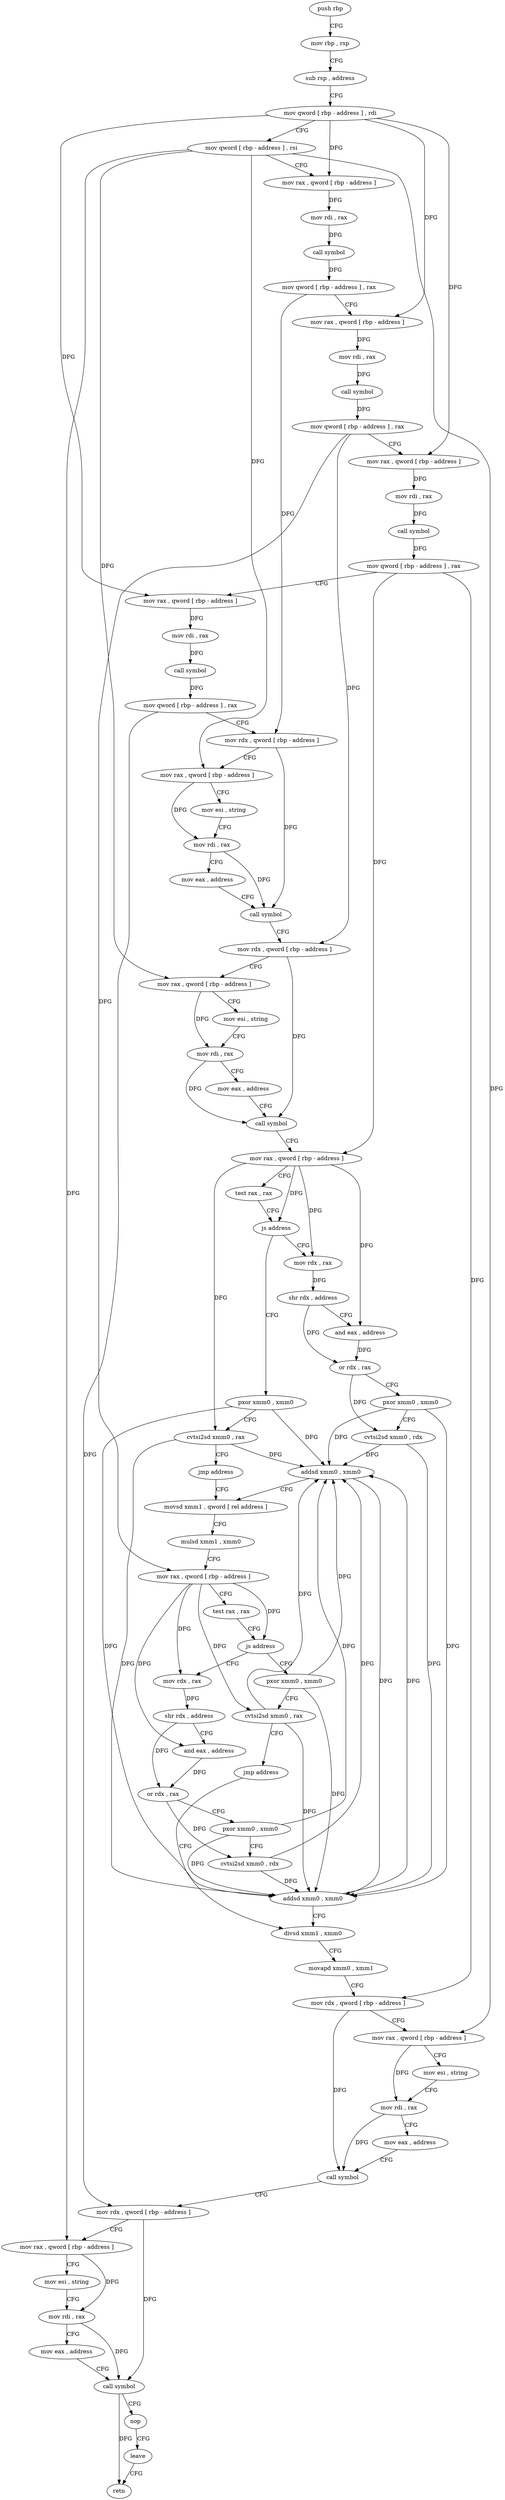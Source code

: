 digraph "func" {
"4303737" [label = "push rbp" ]
"4303738" [label = "mov rbp , rsp" ]
"4303741" [label = "sub rsp , address" ]
"4303745" [label = "mov qword [ rbp - address ] , rdi" ]
"4303749" [label = "mov qword [ rbp - address ] , rsi" ]
"4303753" [label = "mov rax , qword [ rbp - address ]" ]
"4303757" [label = "mov rdi , rax" ]
"4303760" [label = "call symbol" ]
"4303765" [label = "mov qword [ rbp - address ] , rax" ]
"4303769" [label = "mov rax , qword [ rbp - address ]" ]
"4303773" [label = "mov rdi , rax" ]
"4303776" [label = "call symbol" ]
"4303781" [label = "mov qword [ rbp - address ] , rax" ]
"4303785" [label = "mov rax , qword [ rbp - address ]" ]
"4303789" [label = "mov rdi , rax" ]
"4303792" [label = "call symbol" ]
"4303797" [label = "mov qword [ rbp - address ] , rax" ]
"4303801" [label = "mov rax , qword [ rbp - address ]" ]
"4303805" [label = "mov rdi , rax" ]
"4303808" [label = "call symbol" ]
"4303813" [label = "mov qword [ rbp - address ] , rax" ]
"4303817" [label = "mov rdx , qword [ rbp - address ]" ]
"4303821" [label = "mov rax , qword [ rbp - address ]" ]
"4303825" [label = "mov esi , string" ]
"4303830" [label = "mov rdi , rax" ]
"4303833" [label = "mov eax , address" ]
"4303838" [label = "call symbol" ]
"4303843" [label = "mov rdx , qword [ rbp - address ]" ]
"4303847" [label = "mov rax , qword [ rbp - address ]" ]
"4303851" [label = "mov esi , string" ]
"4303856" [label = "mov rdi , rax" ]
"4303859" [label = "mov eax , address" ]
"4303864" [label = "call symbol" ]
"4303869" [label = "mov rax , qword [ rbp - address ]" ]
"4303873" [label = "test rax , rax" ]
"4303876" [label = "js address" ]
"4303889" [label = "mov rdx , rax" ]
"4303878" [label = "pxor xmm0 , xmm0" ]
"4303892" [label = "shr rdx , address" ]
"4303895" [label = "and eax , address" ]
"4303898" [label = "or rdx , rax" ]
"4303901" [label = "pxor xmm0 , xmm0" ]
"4303905" [label = "cvtsi2sd xmm0 , rdx" ]
"4303910" [label = "addsd xmm0 , xmm0" ]
"4303914" [label = "movsd xmm1 , qword [ rel address ]" ]
"4303882" [label = "cvtsi2sd xmm0 , rax" ]
"4303887" [label = "jmp address" ]
"4303946" [label = "mov rdx , rax" ]
"4303949" [label = "shr rdx , address" ]
"4303952" [label = "and eax , address" ]
"4303955" [label = "or rdx , rax" ]
"4303958" [label = "pxor xmm0 , xmm0" ]
"4303962" [label = "cvtsi2sd xmm0 , rdx" ]
"4303967" [label = "addsd xmm0 , xmm0" ]
"4303971" [label = "divsd xmm1 , xmm0" ]
"4303935" [label = "pxor xmm0 , xmm0" ]
"4303939" [label = "cvtsi2sd xmm0 , rax" ]
"4303944" [label = "jmp address" ]
"4303922" [label = "mulsd xmm1 , xmm0" ]
"4303926" [label = "mov rax , qword [ rbp - address ]" ]
"4303930" [label = "test rax , rax" ]
"4303933" [label = "js address" ]
"4303975" [label = "movapd xmm0 , xmm1" ]
"4303979" [label = "mov rdx , qword [ rbp - address ]" ]
"4303983" [label = "mov rax , qword [ rbp - address ]" ]
"4303987" [label = "mov esi , string" ]
"4303992" [label = "mov rdi , rax" ]
"4303995" [label = "mov eax , address" ]
"4304000" [label = "call symbol" ]
"4304005" [label = "mov rdx , qword [ rbp - address ]" ]
"4304009" [label = "mov rax , qword [ rbp - address ]" ]
"4304013" [label = "mov esi , string" ]
"4304018" [label = "mov rdi , rax" ]
"4304021" [label = "mov eax , address" ]
"4304026" [label = "call symbol" ]
"4304031" [label = "nop" ]
"4304032" [label = "leave" ]
"4304033" [label = "retn" ]
"4303737" -> "4303738" [ label = "CFG" ]
"4303738" -> "4303741" [ label = "CFG" ]
"4303741" -> "4303745" [ label = "CFG" ]
"4303745" -> "4303749" [ label = "CFG" ]
"4303745" -> "4303753" [ label = "DFG" ]
"4303745" -> "4303769" [ label = "DFG" ]
"4303745" -> "4303785" [ label = "DFG" ]
"4303745" -> "4303801" [ label = "DFG" ]
"4303749" -> "4303753" [ label = "CFG" ]
"4303749" -> "4303821" [ label = "DFG" ]
"4303749" -> "4303847" [ label = "DFG" ]
"4303749" -> "4303983" [ label = "DFG" ]
"4303749" -> "4304009" [ label = "DFG" ]
"4303753" -> "4303757" [ label = "DFG" ]
"4303757" -> "4303760" [ label = "DFG" ]
"4303760" -> "4303765" [ label = "DFG" ]
"4303765" -> "4303769" [ label = "CFG" ]
"4303765" -> "4303817" [ label = "DFG" ]
"4303769" -> "4303773" [ label = "DFG" ]
"4303773" -> "4303776" [ label = "DFG" ]
"4303776" -> "4303781" [ label = "DFG" ]
"4303781" -> "4303785" [ label = "CFG" ]
"4303781" -> "4303843" [ label = "DFG" ]
"4303781" -> "4303926" [ label = "DFG" ]
"4303785" -> "4303789" [ label = "DFG" ]
"4303789" -> "4303792" [ label = "DFG" ]
"4303792" -> "4303797" [ label = "DFG" ]
"4303797" -> "4303801" [ label = "CFG" ]
"4303797" -> "4303869" [ label = "DFG" ]
"4303797" -> "4303979" [ label = "DFG" ]
"4303801" -> "4303805" [ label = "DFG" ]
"4303805" -> "4303808" [ label = "DFG" ]
"4303808" -> "4303813" [ label = "DFG" ]
"4303813" -> "4303817" [ label = "CFG" ]
"4303813" -> "4304005" [ label = "DFG" ]
"4303817" -> "4303821" [ label = "CFG" ]
"4303817" -> "4303838" [ label = "DFG" ]
"4303821" -> "4303825" [ label = "CFG" ]
"4303821" -> "4303830" [ label = "DFG" ]
"4303825" -> "4303830" [ label = "CFG" ]
"4303830" -> "4303833" [ label = "CFG" ]
"4303830" -> "4303838" [ label = "DFG" ]
"4303833" -> "4303838" [ label = "CFG" ]
"4303838" -> "4303843" [ label = "CFG" ]
"4303843" -> "4303847" [ label = "CFG" ]
"4303843" -> "4303864" [ label = "DFG" ]
"4303847" -> "4303851" [ label = "CFG" ]
"4303847" -> "4303856" [ label = "DFG" ]
"4303851" -> "4303856" [ label = "CFG" ]
"4303856" -> "4303859" [ label = "CFG" ]
"4303856" -> "4303864" [ label = "DFG" ]
"4303859" -> "4303864" [ label = "CFG" ]
"4303864" -> "4303869" [ label = "CFG" ]
"4303869" -> "4303873" [ label = "CFG" ]
"4303869" -> "4303876" [ label = "DFG" ]
"4303869" -> "4303889" [ label = "DFG" ]
"4303869" -> "4303895" [ label = "DFG" ]
"4303869" -> "4303882" [ label = "DFG" ]
"4303873" -> "4303876" [ label = "CFG" ]
"4303876" -> "4303889" [ label = "CFG" ]
"4303876" -> "4303878" [ label = "CFG" ]
"4303889" -> "4303892" [ label = "DFG" ]
"4303878" -> "4303882" [ label = "CFG" ]
"4303878" -> "4303910" [ label = "DFG" ]
"4303878" -> "4303967" [ label = "DFG" ]
"4303892" -> "4303895" [ label = "CFG" ]
"4303892" -> "4303898" [ label = "DFG" ]
"4303895" -> "4303898" [ label = "DFG" ]
"4303898" -> "4303901" [ label = "CFG" ]
"4303898" -> "4303905" [ label = "DFG" ]
"4303901" -> "4303905" [ label = "CFG" ]
"4303901" -> "4303910" [ label = "DFG" ]
"4303901" -> "4303967" [ label = "DFG" ]
"4303905" -> "4303910" [ label = "DFG" ]
"4303905" -> "4303967" [ label = "DFG" ]
"4303910" -> "4303914" [ label = "CFG" ]
"4303910" -> "4303967" [ label = "DFG" ]
"4303914" -> "4303922" [ label = "CFG" ]
"4303882" -> "4303887" [ label = "CFG" ]
"4303882" -> "4303910" [ label = "DFG" ]
"4303882" -> "4303967" [ label = "DFG" ]
"4303887" -> "4303914" [ label = "CFG" ]
"4303946" -> "4303949" [ label = "DFG" ]
"4303949" -> "4303952" [ label = "CFG" ]
"4303949" -> "4303955" [ label = "DFG" ]
"4303952" -> "4303955" [ label = "DFG" ]
"4303955" -> "4303958" [ label = "CFG" ]
"4303955" -> "4303962" [ label = "DFG" ]
"4303958" -> "4303962" [ label = "CFG" ]
"4303958" -> "4303910" [ label = "DFG" ]
"4303958" -> "4303967" [ label = "DFG" ]
"4303962" -> "4303967" [ label = "DFG" ]
"4303962" -> "4303910" [ label = "DFG" ]
"4303967" -> "4303971" [ label = "CFG" ]
"4303967" -> "4303910" [ label = "DFG" ]
"4303971" -> "4303975" [ label = "CFG" ]
"4303935" -> "4303939" [ label = "CFG" ]
"4303935" -> "4303910" [ label = "DFG" ]
"4303935" -> "4303967" [ label = "DFG" ]
"4303939" -> "4303944" [ label = "CFG" ]
"4303939" -> "4303910" [ label = "DFG" ]
"4303939" -> "4303967" [ label = "DFG" ]
"4303944" -> "4303971" [ label = "CFG" ]
"4303922" -> "4303926" [ label = "CFG" ]
"4303926" -> "4303930" [ label = "CFG" ]
"4303926" -> "4303933" [ label = "DFG" ]
"4303926" -> "4303946" [ label = "DFG" ]
"4303926" -> "4303952" [ label = "DFG" ]
"4303926" -> "4303939" [ label = "DFG" ]
"4303930" -> "4303933" [ label = "CFG" ]
"4303933" -> "4303946" [ label = "CFG" ]
"4303933" -> "4303935" [ label = "CFG" ]
"4303975" -> "4303979" [ label = "CFG" ]
"4303979" -> "4303983" [ label = "CFG" ]
"4303979" -> "4304000" [ label = "DFG" ]
"4303983" -> "4303987" [ label = "CFG" ]
"4303983" -> "4303992" [ label = "DFG" ]
"4303987" -> "4303992" [ label = "CFG" ]
"4303992" -> "4303995" [ label = "CFG" ]
"4303992" -> "4304000" [ label = "DFG" ]
"4303995" -> "4304000" [ label = "CFG" ]
"4304000" -> "4304005" [ label = "CFG" ]
"4304005" -> "4304009" [ label = "CFG" ]
"4304005" -> "4304026" [ label = "DFG" ]
"4304009" -> "4304013" [ label = "CFG" ]
"4304009" -> "4304018" [ label = "DFG" ]
"4304013" -> "4304018" [ label = "CFG" ]
"4304018" -> "4304021" [ label = "CFG" ]
"4304018" -> "4304026" [ label = "DFG" ]
"4304021" -> "4304026" [ label = "CFG" ]
"4304026" -> "4304031" [ label = "CFG" ]
"4304026" -> "4304033" [ label = "DFG" ]
"4304031" -> "4304032" [ label = "CFG" ]
"4304032" -> "4304033" [ label = "CFG" ]
}
